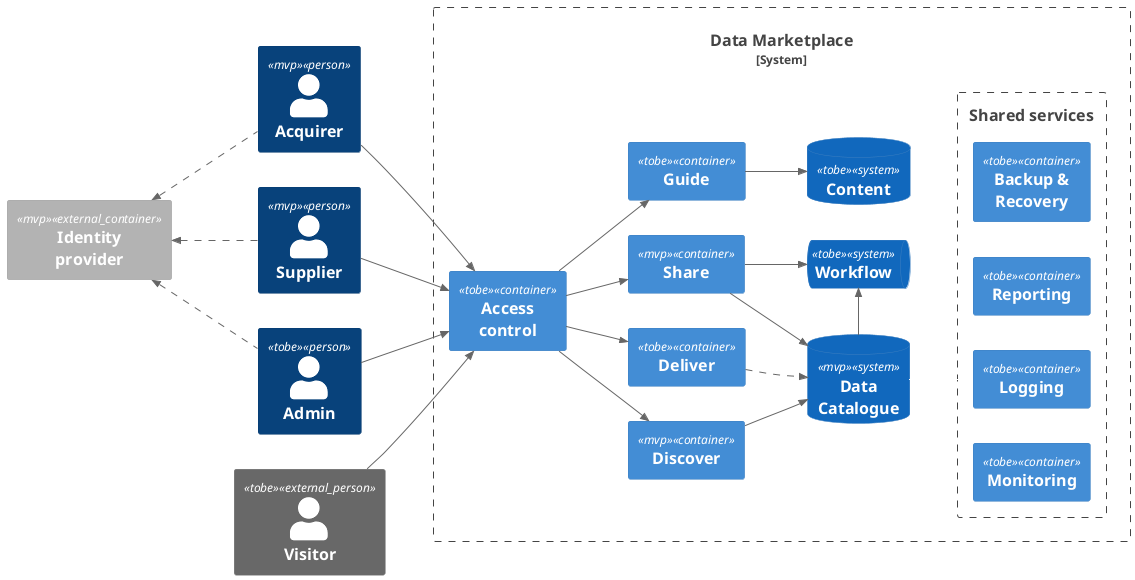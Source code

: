 @startuml dm-c4-container 
!include <C4/C4_Container>
!include <C4/C4_Component>
left to right direction

  'title C4 Container diagram for Data Marketplace
  
  AddRelTag("dashed", $lineStyle=DashedLine())

  Person(acquirer, "Acquirer", "", $tags="mvp")
  Person(supplier, "Supplier", "", $tags="mvp")
  Person(admin, "Admin", "", $tags="tobe")

  Person_Ext(visitor, "Visitor", "", $tags="tobe")

  Container_Ext(idp, "Identity\nprovider", "", $tags="mvp")

  System_Boundary(dm, "Data Marketplace") {
  
    Container(am, "Access\ncontrol", "", $tags="tobe")
    Container(discover, "Discover", "", $tags="mvp")
    Container(share, "Share", "", $tags="mvp")
    Container(deliver, "Deliver", "", $tags="tobe") 
    Container(guide, "Guide", "", $tags="tobe") 
    SystemDb(catalog, "Data\nCatalogue", "", $tags="mvp")
    SystemQueue(workflow, "Workflow", $tags="tobe")
    SystemDb(cms, "Content", $tags="tobe")

    Boundary(common, "Shared services") {
      Container(logging, "Logging", "", $tags="tobe")
      Container(monitoring, "Monitoring", "", $tags="tobe")
      Container(reporting, "Reporting", "", $tags="tobe")  
      Container(backup, "Backup &\nRecovery", "", $tags="tobe")     
    }
    catalog -[#hidden]- logging 
    reporting -[#hidden] backup
  }

  Rel_U(supplier, idp, "", $tags="dashed")
  Rel_U(acquirer, idp, "", $tags="dashed")
  Rel_U(admin, idp, "", $tags="dashed")
  
  Rel(supplier, am, "")
  Rel(acquirer, am, "")
  Rel(admin, am, "")
  Rel(visitor, am, "")

  Rel(am, discover, "")
  Rel(am, share, "")
  Rel(am, deliver, "")
  Rel(am, guide, "")

  Rel(discover, catalog, "")
  Rel(share, catalog, "")
  Rel(deliver, catalog, "", $tags="dashed")
  
  Rel(share, workflow, "")
  Rel_R(catalog, workflow, "")

  Rel(guide, cms, "")

  'LAYOUT_WITH_LEGEND()
  'HIDE_STEREOTYPE()

@enduml

